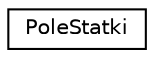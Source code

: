 digraph G
{
  edge [fontname="Helvetica",fontsize="10",labelfontname="Helvetica",labelfontsize="10"];
  node [fontname="Helvetica",fontsize="10",shape=record];
  rankdir="LR";
  Node1 [label="PoleStatki",height=0.2,width=0.4,color="black", fillcolor="white", style="filled",URL="$class_pole_statki.html"];
}

